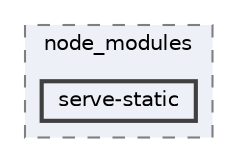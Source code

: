 digraph "pkiclassroomrescheduler/src/main/frontend/node_modules/serve-static"
{
 // LATEX_PDF_SIZE
  bgcolor="transparent";
  edge [fontname=Helvetica,fontsize=10,labelfontname=Helvetica,labelfontsize=10];
  node [fontname=Helvetica,fontsize=10,shape=box,height=0.2,width=0.4];
  compound=true
  subgraph clusterdir_72953eda66ccb3a2722c28e1c3e6c23b {
    graph [ bgcolor="#edf0f7", pencolor="grey50", label="node_modules", fontname=Helvetica,fontsize=10 style="filled,dashed", URL="dir_72953eda66ccb3a2722c28e1c3e6c23b.html",tooltip=""]
  dir_8e95252f0b874f9c99c72e1269e7967b [label="serve-static", fillcolor="#edf0f7", color="grey25", style="filled,bold", URL="dir_8e95252f0b874f9c99c72e1269e7967b.html",tooltip=""];
  }
}
